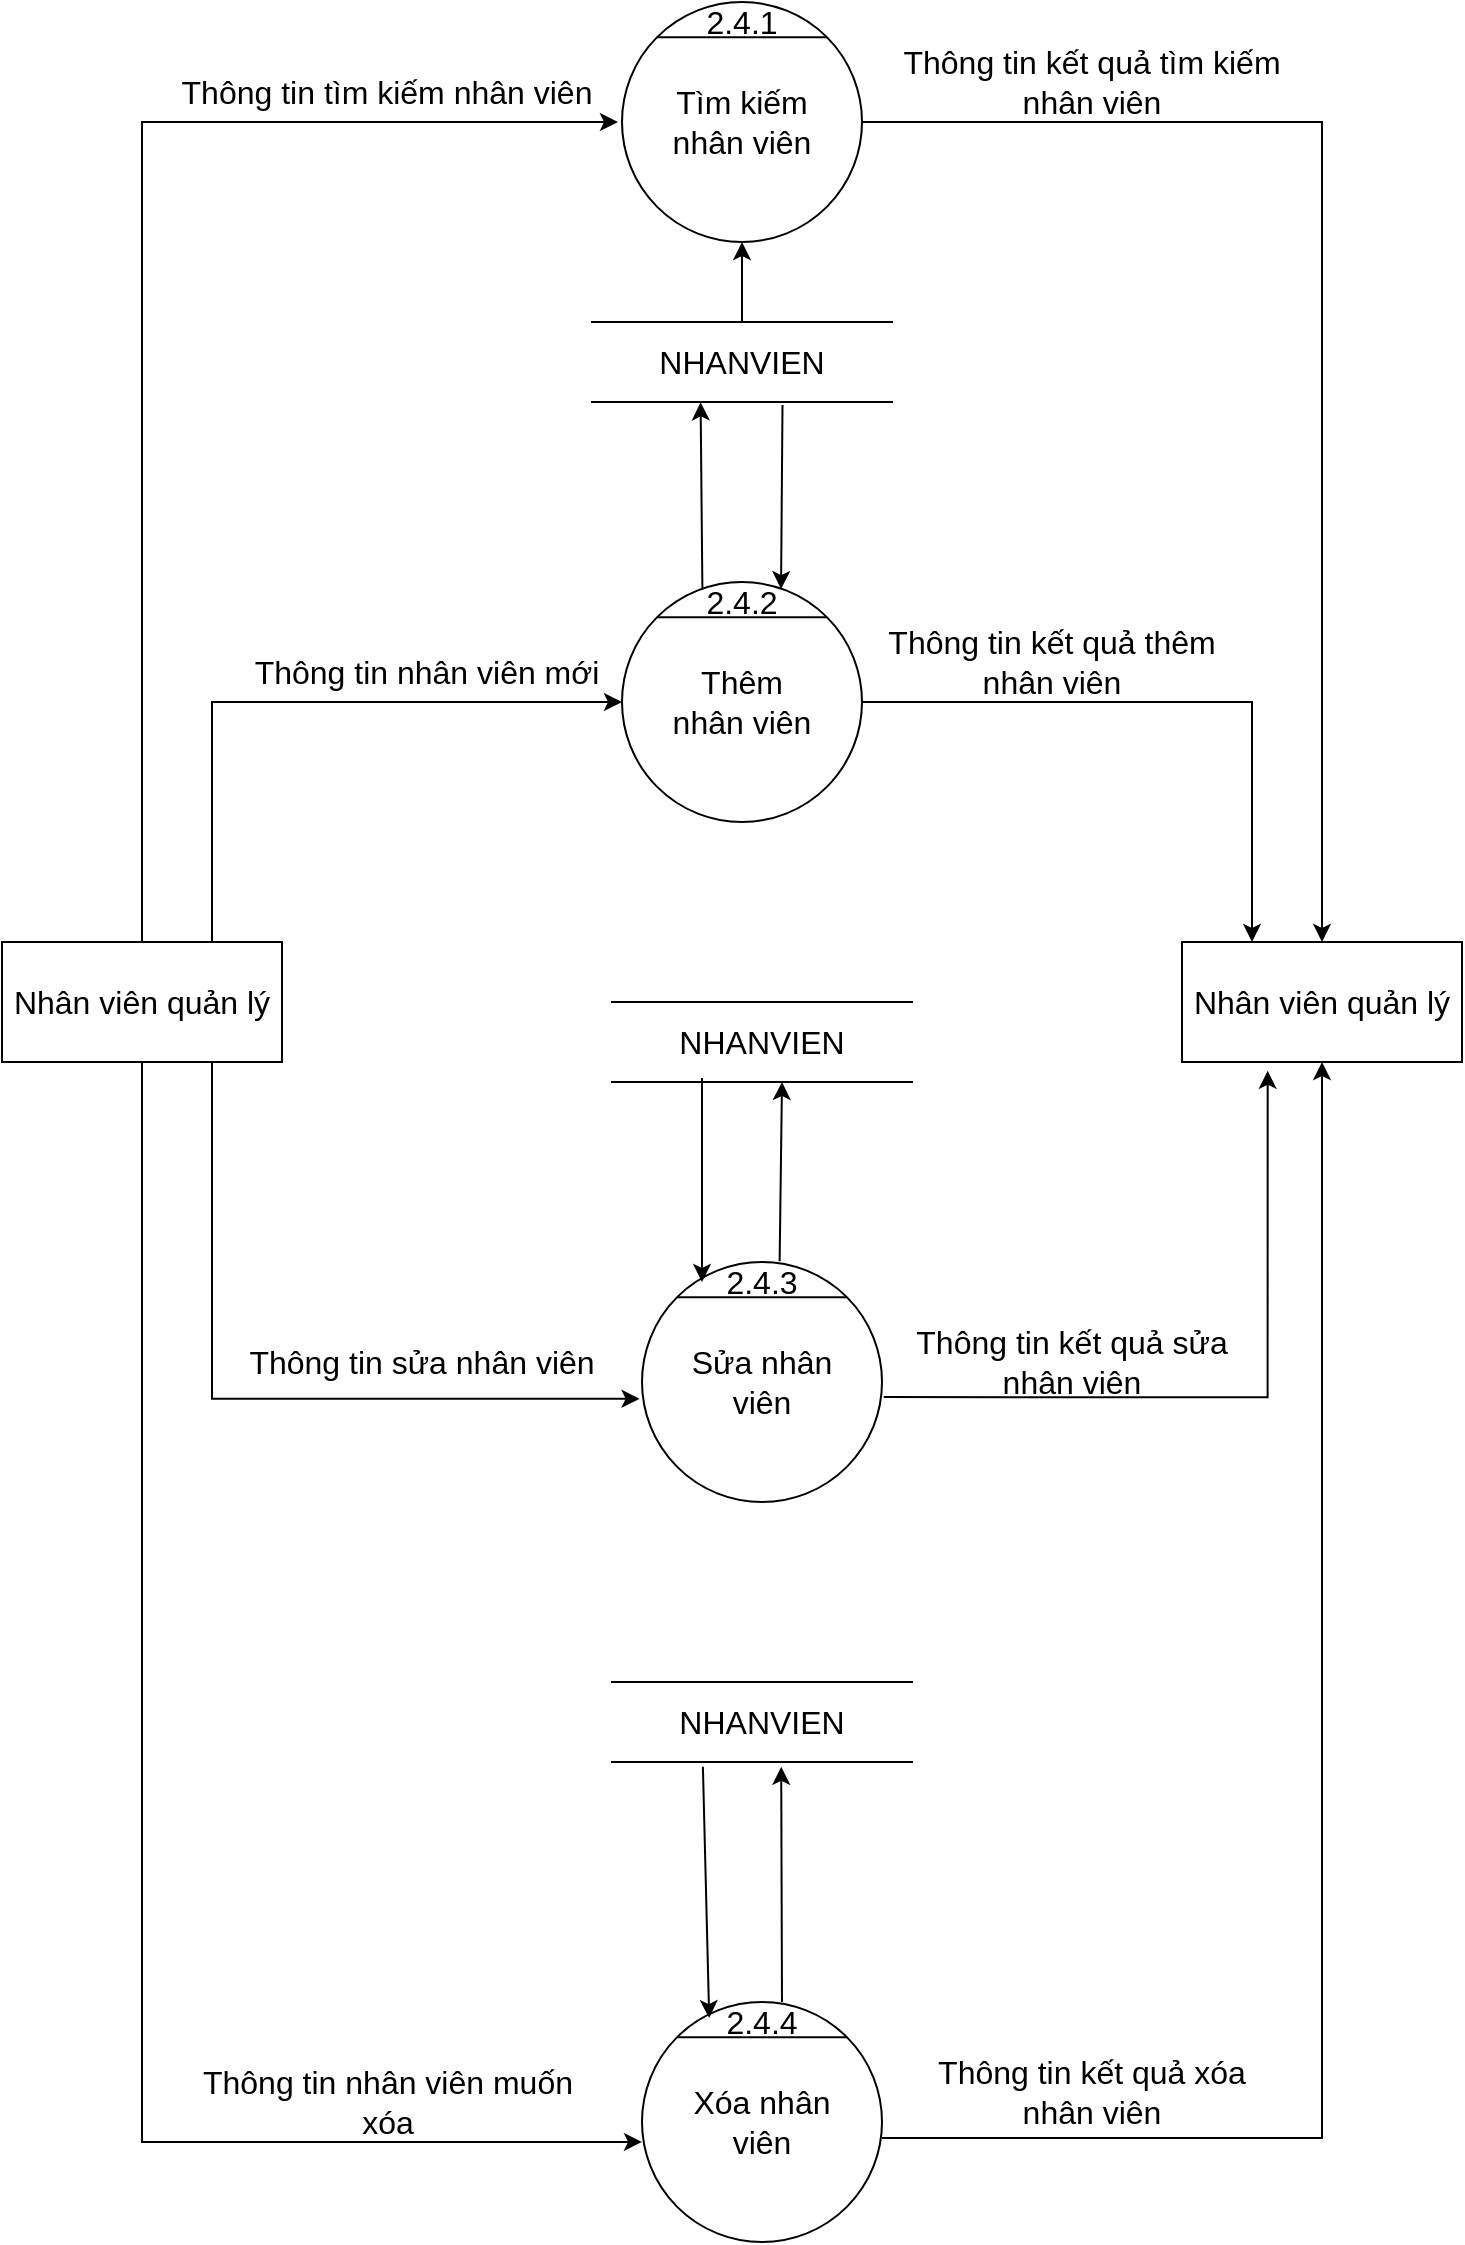 <mxfile version="16.4.11" type="device"><diagram id="hznVv3_4VWdkZQk6PQgJ" name="Page-1"><mxGraphModel dx="1038" dy="641" grid="1" gridSize="10" guides="1" tooltips="1" connect="1" arrows="1" fold="1" page="1" pageScale="1" pageWidth="850" pageHeight="1100" math="0" shadow="0"><root><mxCell id="0"/><mxCell id="1" parent="0"/><mxCell id="kNfvnIfBwVoZ-FUOIQUV-1" value="" style="ellipse;whiteSpace=wrap;html=1;aspect=fixed;fontSize=16;" parent="1" vertex="1"><mxGeometry x="520" y="120" width="120" height="120" as="geometry"/></mxCell><mxCell id="kNfvnIfBwVoZ-FUOIQUV-2" value="" style="endArrow=none;html=1;rounded=0;exitX=0;exitY=0;exitDx=0;exitDy=0;entryX=1;entryY=0;entryDx=0;entryDy=0;fontSize=16;" parent="1" source="kNfvnIfBwVoZ-FUOIQUV-1" target="kNfvnIfBwVoZ-FUOIQUV-1" edge="1"><mxGeometry width="50" height="50" relative="1" as="geometry"><mxPoint x="860" y="675" as="sourcePoint"/><mxPoint x="910" y="625" as="targetPoint"/></mxGeometry></mxCell><mxCell id="kNfvnIfBwVoZ-FUOIQUV-3" value="Tìm kiếm nhân viên" style="text;html=1;strokeColor=none;fillColor=none;align=center;verticalAlign=middle;whiteSpace=wrap;rounded=0;fontSize=16;" parent="1" vertex="1"><mxGeometry x="540" y="165" width="80" height="30" as="geometry"/></mxCell><mxCell id="kNfvnIfBwVoZ-FUOIQUV-4" value="" style="ellipse;whiteSpace=wrap;html=1;aspect=fixed;fontSize=16;" parent="1" vertex="1"><mxGeometry x="520" y="410" width="120" height="120" as="geometry"/></mxCell><mxCell id="kNfvnIfBwVoZ-FUOIQUV-5" value="" style="endArrow=none;html=1;rounded=0;exitX=0;exitY=0;exitDx=0;exitDy=0;entryX=1;entryY=0;entryDx=0;entryDy=0;fontSize=16;" parent="1" source="kNfvnIfBwVoZ-FUOIQUV-4" target="kNfvnIfBwVoZ-FUOIQUV-4" edge="1"><mxGeometry width="50" height="50" relative="1" as="geometry"><mxPoint x="860" y="965" as="sourcePoint"/><mxPoint x="910" y="915" as="targetPoint"/></mxGeometry></mxCell><mxCell id="kNfvnIfBwVoZ-FUOIQUV-6" value="&lt;font style=&quot;font-size: 16px&quot;&gt;Thêm nhân viên&lt;/font&gt;" style="text;html=1;strokeColor=none;fillColor=none;align=center;verticalAlign=middle;whiteSpace=wrap;rounded=0;fontSize=16;" parent="1" vertex="1"><mxGeometry x="540" y="455" width="80" height="30" as="geometry"/></mxCell><mxCell id="kNfvnIfBwVoZ-FUOIQUV-7" value="" style="ellipse;whiteSpace=wrap;html=1;aspect=fixed;fontSize=16;" parent="1" vertex="1"><mxGeometry x="530" y="750" width="120" height="120" as="geometry"/></mxCell><mxCell id="kNfvnIfBwVoZ-FUOIQUV-8" value="" style="endArrow=none;html=1;rounded=0;exitX=0;exitY=0;exitDx=0;exitDy=0;entryX=1;entryY=0;entryDx=0;entryDy=0;fontSize=16;" parent="1" source="kNfvnIfBwVoZ-FUOIQUV-7" target="kNfvnIfBwVoZ-FUOIQUV-7" edge="1"><mxGeometry width="50" height="50" relative="1" as="geometry"><mxPoint x="870" y="1305" as="sourcePoint"/><mxPoint x="920" y="1255" as="targetPoint"/></mxGeometry></mxCell><mxCell id="kNfvnIfBwVoZ-FUOIQUV-9" value="&lt;font style=&quot;font-size: 16px&quot;&gt;Sửa nhân viên&lt;/font&gt;" style="text;html=1;strokeColor=none;fillColor=none;align=center;verticalAlign=middle;whiteSpace=wrap;rounded=0;fontSize=16;" parent="1" vertex="1"><mxGeometry x="550" y="795" width="80" height="30" as="geometry"/></mxCell><mxCell id="kNfvnIfBwVoZ-FUOIQUV-10" value="Nhân viên quản lý" style="rounded=0;whiteSpace=wrap;html=1;fontSize=16;" parent="1" vertex="1"><mxGeometry x="210" y="590" width="140" height="60" as="geometry"/></mxCell><mxCell id="kNfvnIfBwVoZ-FUOIQUV-11" value="Nhân viên quản lý" style="rounded=0;whiteSpace=wrap;html=1;fontSize=16;" parent="1" vertex="1"><mxGeometry x="800" y="590" width="140" height="60" as="geometry"/></mxCell><mxCell id="kNfvnIfBwVoZ-FUOIQUV-12" value="&lt;font style=&quot;font-size: 16px&quot;&gt;2.4.1&lt;/font&gt;" style="text;html=1;strokeColor=none;fillColor=none;align=center;verticalAlign=middle;whiteSpace=wrap;rounded=0;" parent="1" vertex="1"><mxGeometry x="550" y="120" width="60" height="20" as="geometry"/></mxCell><mxCell id="kNfvnIfBwVoZ-FUOIQUV-13" value="&lt;font style=&quot;font-size: 16px&quot;&gt;2.4.2&lt;/font&gt;" style="text;html=1;strokeColor=none;fillColor=none;align=center;verticalAlign=middle;whiteSpace=wrap;rounded=0;" parent="1" vertex="1"><mxGeometry x="560" y="410" width="40" height="20" as="geometry"/></mxCell><mxCell id="kNfvnIfBwVoZ-FUOIQUV-14" value="&lt;font style=&quot;font-size: 16px&quot;&gt;2.4.3&lt;/font&gt;" style="text;html=1;strokeColor=none;fillColor=none;align=center;verticalAlign=middle;whiteSpace=wrap;rounded=0;" parent="1" vertex="1"><mxGeometry x="560" y="750" width="60" height="20" as="geometry"/></mxCell><mxCell id="kNfvnIfBwVoZ-FUOIQUV-15" value="" style="edgeStyle=segmentEdgeStyle;endArrow=classic;html=1;rounded=0;fontSize=16;exitX=0.5;exitY=0;exitDx=0;exitDy=0;" parent="1" source="kNfvnIfBwVoZ-FUOIQUV-10" edge="1"><mxGeometry width="50" height="50" relative="1" as="geometry"><mxPoint x="610" y="420" as="sourcePoint"/><mxPoint x="518.0" y="180" as="targetPoint"/><Array as="points"><mxPoint x="290" y="180"/><mxPoint x="518" y="180"/></Array></mxGeometry></mxCell><mxCell id="kNfvnIfBwVoZ-FUOIQUV-17" value="" style="edgeStyle=segmentEdgeStyle;endArrow=classic;html=1;rounded=0;fontSize=16;exitX=0.75;exitY=1;exitDx=0;exitDy=0;entryX=-0.01;entryY=0.57;entryDx=0;entryDy=0;entryPerimeter=0;" parent="1" source="kNfvnIfBwVoZ-FUOIQUV-10" target="kNfvnIfBwVoZ-FUOIQUV-7" edge="1"><mxGeometry width="50" height="50" relative="1" as="geometry"><mxPoint x="610" y="605" as="sourcePoint"/><mxPoint x="660" y="555" as="targetPoint"/><Array as="points"><mxPoint x="315" y="818"/></Array></mxGeometry></mxCell><mxCell id="kNfvnIfBwVoZ-FUOIQUV-18" value="" style="edgeStyle=segmentEdgeStyle;endArrow=classic;html=1;rounded=0;fontSize=16;exitX=1;exitY=0.5;exitDx=0;exitDy=0;entryX=0.5;entryY=0;entryDx=0;entryDy=0;" parent="1" source="kNfvnIfBwVoZ-FUOIQUV-1" target="kNfvnIfBwVoZ-FUOIQUV-11" edge="1"><mxGeometry width="50" height="50" relative="1" as="geometry"><mxPoint x="790" y="315" as="sourcePoint"/><mxPoint x="1018.0" y="150" as="targetPoint"/><Array as="points"><mxPoint x="870" y="180"/></Array></mxGeometry></mxCell><mxCell id="kNfvnIfBwVoZ-FUOIQUV-20" value="" style="edgeStyle=segmentEdgeStyle;endArrow=classic;html=1;rounded=0;fontSize=16;exitX=1.007;exitY=0.563;exitDx=0;exitDy=0;exitPerimeter=0;entryX=0.306;entryY=1.073;entryDx=0;entryDy=0;entryPerimeter=0;" parent="1" source="kNfvnIfBwVoZ-FUOIQUV-7" target="kNfvnIfBwVoZ-FUOIQUV-11" edge="1"><mxGeometry width="50" height="50" relative="1" as="geometry"><mxPoint x="610" y="505" as="sourcePoint"/><mxPoint x="660" y="455" as="targetPoint"/></mxGeometry></mxCell><mxCell id="kNfvnIfBwVoZ-FUOIQUV-21" value="NHANVIEN" style="shape=partialRectangle;whiteSpace=wrap;html=1;left=0;right=0;fillColor=none;fontSize=16;" parent="1" vertex="1"><mxGeometry x="505" y="280" width="150" height="40" as="geometry"/></mxCell><mxCell id="kNfvnIfBwVoZ-FUOIQUV-22" value="Thông tin tìm kiếm nhân viên" style="text;html=1;strokeColor=none;fillColor=none;align=center;verticalAlign=middle;whiteSpace=wrap;rounded=0;fontSize=16;" parent="1" vertex="1"><mxGeometry x="290" y="150" width="225" height="30" as="geometry"/></mxCell><mxCell id="kNfvnIfBwVoZ-FUOIQUV-23" value="Thông tin kết quả tìm kiếm nhân viên" style="text;html=1;strokeColor=none;fillColor=none;align=center;verticalAlign=middle;whiteSpace=wrap;rounded=0;fontSize=16;" parent="1" vertex="1"><mxGeometry x="650" y="140" width="210" height="40" as="geometry"/></mxCell><mxCell id="kNfvnIfBwVoZ-FUOIQUV-24" value="NHANVIEN" style="shape=partialRectangle;whiteSpace=wrap;html=1;left=0;right=0;fillColor=none;fontSize=16;" parent="1" vertex="1"><mxGeometry x="515" y="620" width="150" height="40" as="geometry"/></mxCell><mxCell id="kNfvnIfBwVoZ-FUOIQUV-25" value="" style="endArrow=classic;html=1;rounded=0;fontSize=16;entryX=0.5;entryY=1;entryDx=0;entryDy=0;exitX=0.5;exitY=0;exitDx=0;exitDy=0;" parent="1" source="kNfvnIfBwVoZ-FUOIQUV-21" target="kNfvnIfBwVoZ-FUOIQUV-1" edge="1"><mxGeometry width="50" height="50" relative="1" as="geometry"><mxPoint x="610" y="480" as="sourcePoint"/><mxPoint x="660" y="430" as="targetPoint"/></mxGeometry></mxCell><mxCell id="kNfvnIfBwVoZ-FUOIQUV-26" value="" style="endArrow=classic;html=1;rounded=0;fontSize=16;exitX=0.005;exitY=0.185;exitDx=0;exitDy=0;exitPerimeter=0;entryX=0.362;entryY=1.004;entryDx=0;entryDy=0;entryPerimeter=0;" parent="1" source="kNfvnIfBwVoZ-FUOIQUV-13" target="kNfvnIfBwVoZ-FUOIQUV-21" edge="1"><mxGeometry width="50" height="50" relative="1" as="geometry"><mxPoint x="562" y="410" as="sourcePoint"/><mxPoint x="562" y="320" as="targetPoint"/></mxGeometry></mxCell><mxCell id="kNfvnIfBwVoZ-FUOIQUV-27" value="" style="endArrow=classic;html=1;rounded=0;fontSize=16;exitX=0.635;exitY=1.037;exitDx=0;exitDy=0;exitPerimeter=0;entryX=0.988;entryY=0.176;entryDx=0;entryDy=0;entryPerimeter=0;" parent="1" source="kNfvnIfBwVoZ-FUOIQUV-21" target="kNfvnIfBwVoZ-FUOIQUV-13" edge="1"><mxGeometry width="50" height="50" relative="1" as="geometry"><mxPoint x="570" y="410" as="sourcePoint"/><mxPoint x="620" y="360" as="targetPoint"/></mxGeometry></mxCell><mxCell id="kNfvnIfBwVoZ-FUOIQUV-30" value="" style="endArrow=classic;html=1;rounded=0;fontSize=16;entryX=0.362;entryY=1.004;entryDx=0;entryDy=0;entryPerimeter=0;exitX=0.647;exitY=-0.02;exitDx=0;exitDy=0;exitPerimeter=0;" parent="1" source="kNfvnIfBwVoZ-FUOIQUV-14" edge="1"><mxGeometry width="50" height="50" relative="1" as="geometry"><mxPoint x="600" y="754" as="sourcePoint"/><mxPoint x="600" y="660.0" as="targetPoint"/></mxGeometry></mxCell><mxCell id="kNfvnIfBwVoZ-FUOIQUV-31" value="" style="endArrow=classic;html=1;rounded=0;fontSize=16;entryX=0;entryY=0.5;entryDx=0;entryDy=0;" parent="1" target="kNfvnIfBwVoZ-FUOIQUV-14" edge="1"><mxGeometry width="50" height="50" relative="1" as="geometry"><mxPoint x="560" y="658" as="sourcePoint"/><mxPoint x="560" y="750.0" as="targetPoint"/></mxGeometry></mxCell><mxCell id="kNfvnIfBwVoZ-FUOIQUV-32" value="Thông tin nhân viên mới" style="text;html=1;strokeColor=none;fillColor=none;align=center;verticalAlign=middle;whiteSpace=wrap;rounded=0;fontSize=16;" parent="1" vertex="1"><mxGeometry x="325" y="440" width="195" height="30" as="geometry"/></mxCell><mxCell id="kNfvnIfBwVoZ-FUOIQUV-33" value="Thông tin kết quả thêm nhân viên" style="text;html=1;strokeColor=none;fillColor=none;align=center;verticalAlign=middle;whiteSpace=wrap;rounded=0;fontSize=16;" parent="1" vertex="1"><mxGeometry x="650" y="430" width="170" height="40" as="geometry"/></mxCell><mxCell id="kNfvnIfBwVoZ-FUOIQUV-34" style="edgeStyle=orthogonalEdgeStyle;rounded=0;orthogonalLoop=1;jettySize=auto;html=1;exitX=0.5;exitY=1;exitDx=0;exitDy=0;fontSize=16;" parent="1" source="kNfvnIfBwVoZ-FUOIQUV-33" target="kNfvnIfBwVoZ-FUOIQUV-33" edge="1"><mxGeometry relative="1" as="geometry"/></mxCell><mxCell id="kNfvnIfBwVoZ-FUOIQUV-35" value="Thông tin sửa nhân viên" style="text;html=1;strokeColor=none;fillColor=none;align=center;verticalAlign=middle;whiteSpace=wrap;rounded=0;fontSize=16;" parent="1" vertex="1"><mxGeometry x="325" y="785" width="190" height="30" as="geometry"/></mxCell><mxCell id="kNfvnIfBwVoZ-FUOIQUV-36" value="Thông tin kết quả sửa nhân viên" style="text;html=1;strokeColor=none;fillColor=none;align=center;verticalAlign=middle;whiteSpace=wrap;rounded=0;fontSize=16;" parent="1" vertex="1"><mxGeometry x="655" y="780" width="180" height="40" as="geometry"/></mxCell><mxCell id="kNfvnIfBwVoZ-FUOIQUV-37" value="" style="ellipse;whiteSpace=wrap;html=1;aspect=fixed;fontSize=16;" parent="1" vertex="1"><mxGeometry x="530" y="1120" width="120" height="120" as="geometry"/></mxCell><mxCell id="kNfvnIfBwVoZ-FUOIQUV-38" value="" style="endArrow=none;html=1;rounded=0;exitX=0;exitY=0;exitDx=0;exitDy=0;entryX=1;entryY=0;entryDx=0;entryDy=0;fontSize=16;" parent="1" source="kNfvnIfBwVoZ-FUOIQUV-37" target="kNfvnIfBwVoZ-FUOIQUV-37" edge="1"><mxGeometry width="50" height="50" relative="1" as="geometry"><mxPoint x="870" y="1675" as="sourcePoint"/><mxPoint x="920" y="1625" as="targetPoint"/></mxGeometry></mxCell><mxCell id="kNfvnIfBwVoZ-FUOIQUV-39" value="&lt;font style=&quot;font-size: 16px&quot;&gt;Xóa nhân viên&lt;/font&gt;" style="text;html=1;strokeColor=none;fillColor=none;align=center;verticalAlign=middle;whiteSpace=wrap;rounded=0;fontSize=16;" parent="1" vertex="1"><mxGeometry x="550" y="1165" width="80" height="30" as="geometry"/></mxCell><mxCell id="kNfvnIfBwVoZ-FUOIQUV-40" value="&lt;font style=&quot;font-size: 16px&quot;&gt;2.4.4&lt;/font&gt;" style="text;html=1;strokeColor=none;fillColor=none;align=center;verticalAlign=middle;whiteSpace=wrap;rounded=0;" parent="1" vertex="1"><mxGeometry x="570" y="1120" width="40" height="20" as="geometry"/></mxCell><mxCell id="kNfvnIfBwVoZ-FUOIQUV-41" value="" style="edgeStyle=segmentEdgeStyle;endArrow=classic;html=1;rounded=0;exitX=0.75;exitY=0;exitDx=0;exitDy=0;entryX=0;entryY=0.5;entryDx=0;entryDy=0;" parent="1" source="kNfvnIfBwVoZ-FUOIQUV-10" target="kNfvnIfBwVoZ-FUOIQUV-4" edge="1"><mxGeometry width="50" height="50" relative="1" as="geometry"><mxPoint x="440" y="560" as="sourcePoint"/><mxPoint x="490" y="510" as="targetPoint"/><Array as="points"><mxPoint x="315" y="470"/></Array></mxGeometry></mxCell><mxCell id="kNfvnIfBwVoZ-FUOIQUV-42" value="" style="edgeStyle=segmentEdgeStyle;endArrow=classic;html=1;rounded=0;exitX=1;exitY=0.5;exitDx=0;exitDy=0;entryX=0.25;entryY=0;entryDx=0;entryDy=0;" parent="1" source="kNfvnIfBwVoZ-FUOIQUV-4" target="kNfvnIfBwVoZ-FUOIQUV-11" edge="1"><mxGeometry width="50" height="50" relative="1" as="geometry"><mxPoint x="440" y="560" as="sourcePoint"/><mxPoint x="490" y="510" as="targetPoint"/></mxGeometry></mxCell><mxCell id="kNfvnIfBwVoZ-FUOIQUV-47" value="NHANVIEN" style="shape=partialRectangle;whiteSpace=wrap;html=1;left=0;right=0;fillColor=none;fontSize=16;" parent="1" vertex="1"><mxGeometry x="515" y="960" width="150" height="40" as="geometry"/></mxCell><mxCell id="kNfvnIfBwVoZ-FUOIQUV-49" value="" style="endArrow=classic;html=1;rounded=0;fontSize=16;exitX=0.303;exitY=1.06;exitDx=0;exitDy=0;exitPerimeter=0;entryX=0.28;entryY=0.067;entryDx=0;entryDy=0;entryPerimeter=0;" parent="1" source="kNfvnIfBwVoZ-FUOIQUV-47" target="kNfvnIfBwVoZ-FUOIQUV-37" edge="1"><mxGeometry width="50" height="50" relative="1" as="geometry"><mxPoint x="560" y="1000" as="sourcePoint"/><mxPoint x="572" y="1120" as="targetPoint"/></mxGeometry></mxCell><mxCell id="kNfvnIfBwVoZ-FUOIQUV-50" value="" style="endArrow=classic;html=1;rounded=0;fontSize=16;exitX=0.75;exitY=0;exitDx=0;exitDy=0;entryX=0.564;entryY=1.06;entryDx=0;entryDy=0;entryPerimeter=0;" parent="1" source="kNfvnIfBwVoZ-FUOIQUV-40" target="kNfvnIfBwVoZ-FUOIQUV-47" edge="1"><mxGeometry width="50" height="50" relative="1" as="geometry"><mxPoint x="581.55" y="1011.6" as="sourcePoint"/><mxPoint x="582" y="1130" as="targetPoint"/></mxGeometry></mxCell><mxCell id="kNfvnIfBwVoZ-FUOIQUV-51" value="" style="edgeStyle=segmentEdgeStyle;endArrow=classic;html=1;rounded=0;exitX=0.5;exitY=1;exitDx=0;exitDy=0;entryX=0;entryY=0.583;entryDx=0;entryDy=0;entryPerimeter=0;" parent="1" source="kNfvnIfBwVoZ-FUOIQUV-10" target="kNfvnIfBwVoZ-FUOIQUV-37" edge="1"><mxGeometry width="50" height="50" relative="1" as="geometry"><mxPoint x="440" y="920" as="sourcePoint"/><mxPoint x="490" y="870" as="targetPoint"/><Array as="points"><mxPoint x="280" y="1190"/></Array></mxGeometry></mxCell><mxCell id="kNfvnIfBwVoZ-FUOIQUV-52" value="" style="edgeStyle=segmentEdgeStyle;endArrow=classic;html=1;rounded=0;exitX=1;exitY=0.567;exitDx=0;exitDy=0;exitPerimeter=0;entryX=0.5;entryY=1;entryDx=0;entryDy=0;" parent="1" source="kNfvnIfBwVoZ-FUOIQUV-37" target="kNfvnIfBwVoZ-FUOIQUV-11" edge="1"><mxGeometry width="50" height="50" relative="1" as="geometry"><mxPoint x="680" y="1120" as="sourcePoint"/><mxPoint x="730" y="1070" as="targetPoint"/></mxGeometry></mxCell><mxCell id="kNfvnIfBwVoZ-FUOIQUV-53" value="Thông tin nhân viên muốn xóa" style="text;html=1;strokeColor=none;fillColor=none;align=center;verticalAlign=middle;whiteSpace=wrap;rounded=0;fontSize=16;" parent="1" vertex="1"><mxGeometry x="307.5" y="1150" width="190" height="40" as="geometry"/></mxCell><mxCell id="kNfvnIfBwVoZ-FUOIQUV-54" value="Thông tin kết quả xóa nhân viên" style="text;html=1;strokeColor=none;fillColor=none;align=center;verticalAlign=middle;whiteSpace=wrap;rounded=0;fontSize=16;" parent="1" vertex="1"><mxGeometry x="665" y="1140" width="180" height="50" as="geometry"/></mxCell></root></mxGraphModel></diagram></mxfile>